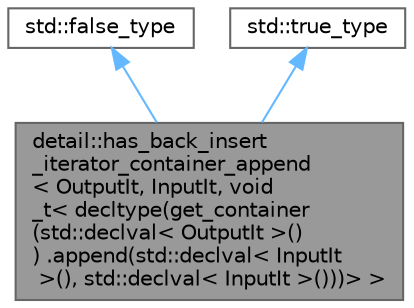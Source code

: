 digraph "detail::has_back_insert_iterator_container_append&lt; OutputIt, InputIt, void_t&lt; decltype(get_container(std::declval&lt; OutputIt &gt;()) .append(std::declval&lt; InputIt &gt;(), std::declval&lt; InputIt &gt;()))&gt; &gt;"
{
 // LATEX_PDF_SIZE
  bgcolor="transparent";
  edge [fontname=Helvetica,fontsize=10,labelfontname=Helvetica,labelfontsize=10];
  node [fontname=Helvetica,fontsize=10,shape=box,height=0.2,width=0.4];
  Node1 [id="Node000001",label="detail::has_back_insert\l_iterator_container_append\l\< OutputIt, InputIt, void\l_t\< decltype(get_container\l(std::declval\< OutputIt \>()\l) .append(std::declval\< InputIt\l \>(), std::declval\< InputIt \>()))\> \>",height=0.2,width=0.4,color="gray40", fillcolor="grey60", style="filled", fontcolor="black",tooltip=" "];
  Node2 -> Node1 [id="edge1_Node000001_Node000002",dir="back",color="steelblue1",style="solid",tooltip=" "];
  Node2 [id="Node000002",label="std::false_type",height=0.2,width=0.4,color="gray40", fillcolor="white", style="filled",tooltip=" "];
  Node3 -> Node1 [id="edge2_Node000001_Node000003",dir="back",color="steelblue1",style="solid",tooltip=" "];
  Node3 [id="Node000003",label="std::true_type",height=0.2,width=0.4,color="gray40", fillcolor="white", style="filled",tooltip=" "];
}
